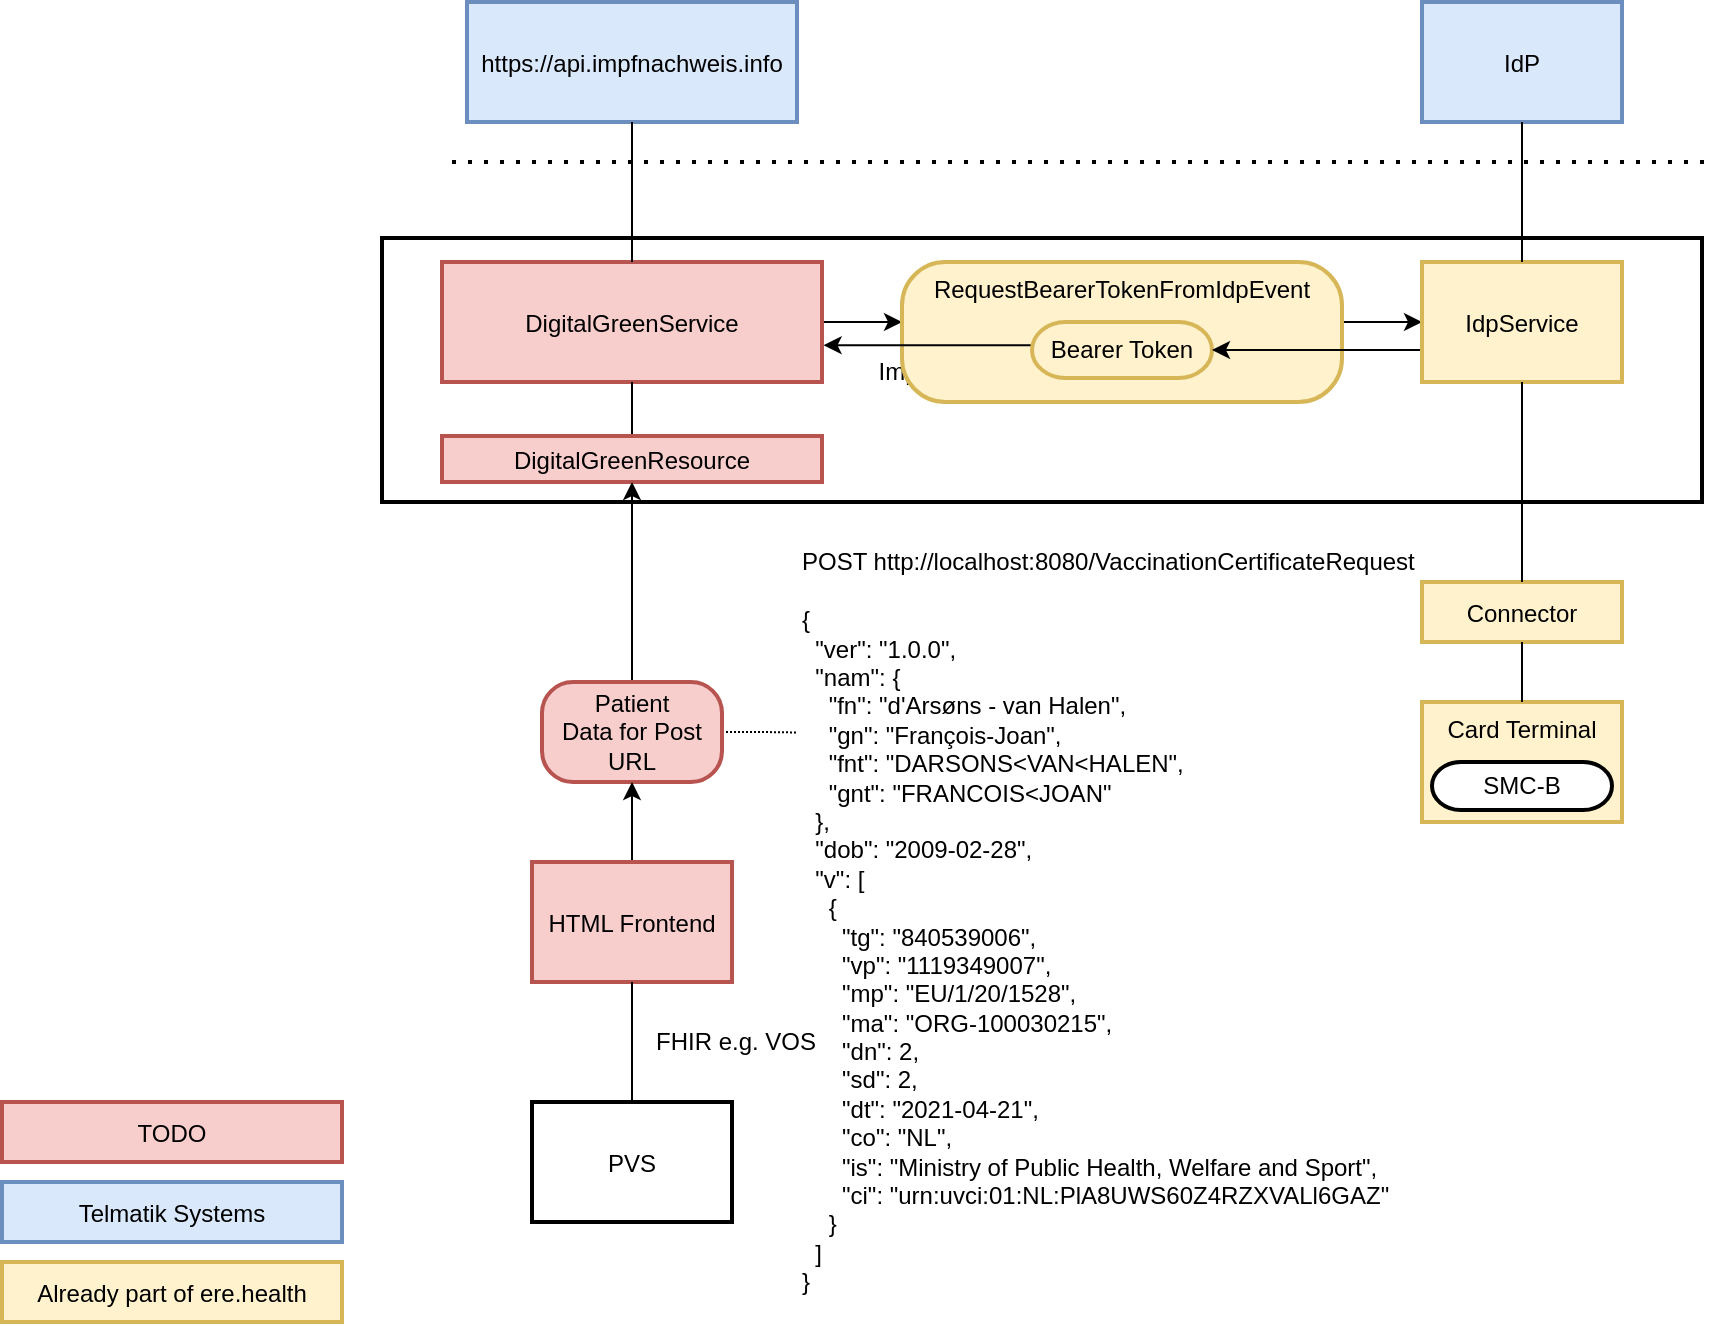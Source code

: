 <mxfile>
    <diagram id="rQ92beCMy6onAW36sVL1" name="overview">
        <mxGraphModel dx="1388" dy="1074" grid="1" gridSize="10" guides="1" tooltips="1" connect="1" arrows="1" fold="1" page="1" pageScale="1" pageWidth="827" pageHeight="1169" math="0" shadow="0">
            <root>
                <mxCell id="0"/>
                <mxCell id="1" parent="0"/>
                <mxCell id="36" value="Impfzertifikatsservice Frontend" style="shape=agent;offsetSize=8;strokeWidth=2;" vertex="1" parent="1">
                    <mxGeometry x="220" y="378" width="660" height="132" as="geometry"/>
                </mxCell>
                <mxCell id="10" style="edgeStyle=orthogonalEdgeStyle;rounded=0;orthogonalLoop=1;jettySize=auto;html=1;" edge="1" parent="1" source="2" target="8">
                    <mxGeometry relative="1" as="geometry">
                        <Array as="points">
                            <mxPoint x="470" y="420"/>
                            <mxPoint x="470" y="420"/>
                        </Array>
                    </mxGeometry>
                </mxCell>
                <mxCell id="2" value="DigitalGreenService" style="shape=agent;offsetSize=8;strokeWidth=2;fillColor=#f8cecc;strokeColor=#b85450;" vertex="1" parent="1">
                    <mxGeometry x="250" y="390" width="190" height="60" as="geometry"/>
                </mxCell>
                <mxCell id="3" value="" style="shape=useedge;vertical=true;endArrow=none;useSignPosition=left;useSignDirection=none;entryX=0.5;entryY=1;entryDx=0;entryDy=0;exitX=0.5;exitY=0;exitDx=0;exitDy=0;" edge="1" parent="1" source="4" target="2">
                    <mxGeometry height="160" relative="1" as="geometry">
                        <mxPoint x="340" y="500" as="sourcePoint"/>
                        <mxPoint x="360" y="470" as="targetPoint"/>
                    </mxGeometry>
                </mxCell>
                <mxCell id="4" value="DigitalGreenResource" style="shape=agent;offsetSize=8;strokeWidth=2;fillColor=#f8cecc;strokeColor=#b85450;" vertex="1" parent="1">
                    <mxGeometry x="250" y="477" width="190" height="23" as="geometry"/>
                </mxCell>
                <mxCell id="6" style="edgeStyle=orthogonalEdgeStyle;rounded=0;orthogonalLoop=1;jettySize=auto;html=1;" edge="1" parent="1" source="5" target="4">
                    <mxGeometry relative="1" as="geometry"/>
                </mxCell>
                <mxCell id="30" style="edgeStyle=orthogonalEdgeStyle;rounded=0;orthogonalLoop=1;jettySize=auto;html=1;entryX=0;entryY=0.25;entryDx=0;entryDy=0;endArrow=none;endFill=0;dashed=1;dashPattern=1 1;" edge="1" parent="1" source="5" target="7">
                    <mxGeometry relative="1" as="geometry"/>
                </mxCell>
                <mxCell id="5" value="Patient&lt;br&gt;Data for Post URL" style="rounded=1;whiteSpace=wrap;html=1;arcSize=31;strokeWidth=2;fillColor=#f8cecc;strokeColor=#b85450;" vertex="1" parent="1">
                    <mxGeometry x="300" y="600" width="90" height="50" as="geometry"/>
                </mxCell>
                <mxCell id="7" value="POST http://localhost:8080/VaccinationCertificateRequest&lt;br&gt;&lt;div&gt;&lt;br&gt;&lt;/div&gt;&lt;div&gt;{&lt;/div&gt;&lt;div&gt;&amp;nbsp; &quot;ver&quot;: &quot;1.0.0&quot;,&lt;/div&gt;&lt;div&gt;&amp;nbsp; &quot;nam&quot;: {&lt;/div&gt;&lt;div&gt;&amp;nbsp; &amp;nbsp; &quot;fn&quot;: &quot;d'Arsøns - van Halen&quot;,&lt;/div&gt;&lt;div&gt;&amp;nbsp; &amp;nbsp; &quot;gn&quot;: &quot;François-Joan&quot;,&lt;/div&gt;&lt;div&gt;&amp;nbsp; &amp;nbsp; &quot;fnt&quot;: &quot;DARSONS&amp;lt;VAN&amp;lt;HALEN&quot;,&lt;/div&gt;&lt;div&gt;&amp;nbsp; &amp;nbsp; &quot;gnt&quot;: &quot;FRANCOIS&amp;lt;JOAN&quot;&lt;/div&gt;&lt;div&gt;&amp;nbsp; },&lt;/div&gt;&lt;div&gt;&amp;nbsp; &quot;dob&quot;: &quot;2009-02-28&quot;,&lt;/div&gt;&lt;div&gt;&amp;nbsp; &quot;v&quot;: [&lt;/div&gt;&lt;div&gt;&amp;nbsp; &amp;nbsp; {&lt;/div&gt;&lt;div&gt;&amp;nbsp; &amp;nbsp; &amp;nbsp; &quot;tg&quot;: &quot;840539006&quot;,&lt;/div&gt;&lt;div&gt;&amp;nbsp; &amp;nbsp; &amp;nbsp; &quot;vp&quot;: &quot;1119349007&quot;,&lt;/div&gt;&lt;div&gt;&amp;nbsp; &amp;nbsp; &amp;nbsp; &quot;mp&quot;: &quot;EU/1/20/1528&quot;,&lt;/div&gt;&lt;div&gt;&amp;nbsp; &amp;nbsp; &amp;nbsp; &quot;ma&quot;: &quot;ORG-100030215&quot;,&lt;/div&gt;&lt;div&gt;&amp;nbsp; &amp;nbsp; &amp;nbsp; &quot;dn&quot;: 2,&lt;/div&gt;&lt;div&gt;&amp;nbsp; &amp;nbsp; &amp;nbsp; &quot;sd&quot;: 2,&lt;/div&gt;&lt;div&gt;&amp;nbsp; &amp;nbsp; &amp;nbsp; &quot;dt&quot;: &quot;2021-04-21&quot;,&lt;/div&gt;&lt;div&gt;&amp;nbsp; &amp;nbsp; &amp;nbsp; &quot;co&quot;: &quot;NL&quot;,&lt;/div&gt;&lt;div&gt;&amp;nbsp; &amp;nbsp; &amp;nbsp; &quot;is&quot;: &quot;Ministry of Public Health, Welfare and Sport&quot;,&lt;/div&gt;&lt;div&gt;&amp;nbsp; &amp;nbsp; &amp;nbsp; &quot;ci&quot;: &quot;urn:uvci:01:NL:PlA8UWS60Z4RZXVALl6GAZ&quot;&lt;/div&gt;&lt;div&gt;&amp;nbsp; &amp;nbsp; }&lt;/div&gt;&lt;div&gt;&amp;nbsp; ]&lt;/div&gt;&lt;div&gt;}&lt;/div&gt;" style="text;html=1;strokeColor=none;fillColor=none;align=left;verticalAlign=middle;whiteSpace=wrap;rounded=0;" vertex="1" parent="1">
                    <mxGeometry x="427.5" y="530.5" width="370" height="379" as="geometry"/>
                </mxCell>
                <mxCell id="18" style="edgeStyle=orthogonalEdgeStyle;rounded=0;orthogonalLoop=1;jettySize=auto;html=1;" edge="1" parent="1" source="8" target="12">
                    <mxGeometry relative="1" as="geometry">
                        <Array as="points">
                            <mxPoint x="720" y="420"/>
                            <mxPoint x="720" y="420"/>
                        </Array>
                    </mxGeometry>
                </mxCell>
                <mxCell id="8" value="RequestBearerTokenFromIdpEvent" style="rounded=1;whiteSpace=wrap;html=1;arcSize=31;strokeWidth=2;verticalAlign=top;fillColor=#fff2cc;strokeColor=#d6b656;" vertex="1" parent="1">
                    <mxGeometry x="480" y="390" width="220" height="70" as="geometry"/>
                </mxCell>
                <mxCell id="11" style="edgeStyle=orthogonalEdgeStyle;rounded=0;orthogonalLoop=1;jettySize=auto;html=1;entryX=1.004;entryY=0.693;entryDx=0;entryDy=0;entryPerimeter=0;" edge="1" parent="1" source="9" target="2">
                    <mxGeometry relative="1" as="geometry">
                        <Array as="points">
                            <mxPoint x="441" y="432"/>
                        </Array>
                    </mxGeometry>
                </mxCell>
                <mxCell id="9" value="Bearer Token" style="rounded=1;whiteSpace=wrap;html=1;arcSize=60;strokeWidth=2;fillColor=#fff2cc;strokeColor=#d6b656;" vertex="1" parent="1">
                    <mxGeometry x="545" y="420" width="90" height="28" as="geometry"/>
                </mxCell>
                <mxCell id="19" style="edgeStyle=orthogonalEdgeStyle;rounded=0;orthogonalLoop=1;jettySize=auto;html=1;" edge="1" parent="1" source="12" target="9">
                    <mxGeometry relative="1" as="geometry">
                        <Array as="points">
                            <mxPoint x="720" y="434"/>
                            <mxPoint x="720" y="434"/>
                        </Array>
                    </mxGeometry>
                </mxCell>
                <mxCell id="12" value="IdpService" style="shape=agent;offsetSize=8;strokeWidth=2;fillColor=#fff2cc;strokeColor=#d6b656;" vertex="1" parent="1">
                    <mxGeometry x="740" y="390" width="100" height="60" as="geometry"/>
                </mxCell>
                <mxCell id="13" value="Connector" style="shape=agent;offsetSize=8;strokeWidth=2;fillColor=#fff2cc;strokeColor=#d6b656;" vertex="1" parent="1">
                    <mxGeometry x="740" y="550" width="100" height="30" as="geometry"/>
                </mxCell>
                <mxCell id="14" value="Card Terminal" style="shape=agent;offsetSize=8;strokeWidth=2;verticalAlign=top;fillColor=#fff2cc;strokeColor=#d6b656;" vertex="1" parent="1">
                    <mxGeometry x="740" y="610" width="100" height="60" as="geometry"/>
                </mxCell>
                <mxCell id="15" value="SMC-B" style="rounded=1;whiteSpace=wrap;html=1;arcSize=60;strokeWidth=2;" vertex="1" parent="1">
                    <mxGeometry x="745" y="640" width="90" height="24" as="geometry"/>
                </mxCell>
                <mxCell id="16" value="" style="shape=useedge;vertical=true;endArrow=none;useSignPosition=left;useSignDirection=none;entryX=0.5;entryY=1;entryDx=0;entryDy=0;exitX=0.5;exitY=0;exitDx=0;exitDy=0;dx=0;dy=80;" edge="1" parent="1" source="13" target="12">
                    <mxGeometry height="160" relative="1" as="geometry">
                        <mxPoint x="740" y="590" as="sourcePoint"/>
                        <mxPoint x="740" y="430" as="targetPoint"/>
                    </mxGeometry>
                </mxCell>
                <mxCell id="17" value="" style="shape=useedge;vertical=true;endArrow=none;useSignPosition=left;useSignDirection=none;entryX=0.5;entryY=1;entryDx=0;entryDy=0;exitX=0.5;exitY=0;exitDx=0;exitDy=0;" edge="1" parent="1" source="14" target="13">
                    <mxGeometry height="160" relative="1" as="geometry">
                        <mxPoint x="800" y="750" as="sourcePoint"/>
                        <mxPoint x="800" y="590" as="targetPoint"/>
                    </mxGeometry>
                </mxCell>
                <mxCell id="20" value="" style="endArrow=none;dashed=1;html=1;dashPattern=1 3;strokeWidth=2;" edge="1" parent="1">
                    <mxGeometry width="50" height="50" relative="1" as="geometry">
                        <mxPoint x="881" y="340" as="sourcePoint"/>
                        <mxPoint x="250" y="340" as="targetPoint"/>
                    </mxGeometry>
                </mxCell>
                <mxCell id="21" value="IdP" style="shape=agent;offsetSize=8;strokeWidth=2;fillColor=#dae8fc;strokeColor=#6c8ebf;" vertex="1" parent="1">
                    <mxGeometry x="740" y="260" width="100" height="60" as="geometry"/>
                </mxCell>
                <mxCell id="22" value="" style="shape=useedge;vertical=true;endArrow=none;useSignPosition=left;useSignDirection=none;entryX=0.5;entryY=1;entryDx=0;entryDy=0;exitX=0.5;exitY=0;exitDx=0;exitDy=0;" edge="1" parent="1" source="12" target="21">
                    <mxGeometry height="160" relative="1" as="geometry">
                        <mxPoint x="780" y="460" as="sourcePoint"/>
                        <mxPoint x="780" y="300" as="targetPoint"/>
                    </mxGeometry>
                </mxCell>
                <mxCell id="23" value="https://api.impfnachweis.info" style="shape=agent;offsetSize=8;strokeWidth=2;fillColor=#dae8fc;strokeColor=#6c8ebf;" vertex="1" parent="1">
                    <mxGeometry x="262.5" y="260" width="165" height="60" as="geometry"/>
                </mxCell>
                <mxCell id="24" value="" style="shape=useedge;vertical=true;endArrow=none;useSignPosition=left;useSignDirection=none;entryX=0.5;entryY=1;entryDx=0;entryDy=0;" edge="1" parent="1" target="23">
                    <mxGeometry height="160" relative="1" as="geometry">
                        <mxPoint x="345" y="390" as="sourcePoint"/>
                        <mxPoint x="340" y="320" as="targetPoint"/>
                    </mxGeometry>
                </mxCell>
                <mxCell id="31" style="edgeStyle=orthogonalEdgeStyle;rounded=0;orthogonalLoop=1;jettySize=auto;html=1;entryX=0.5;entryY=1;entryDx=0;entryDy=0;endArrow=classic;endFill=1;" edge="1" parent="1" source="26" target="5">
                    <mxGeometry relative="1" as="geometry"/>
                </mxCell>
                <mxCell id="26" value="HTML Frontend" style="shape=agent;offsetSize=8;strokeWidth=2;fillColor=#f8cecc;strokeColor=#b85450;" vertex="1" parent="1">
                    <mxGeometry x="295" y="690" width="100" height="60" as="geometry"/>
                </mxCell>
                <mxCell id="27" value="PVS" style="shape=agent;offsetSize=8;strokeWidth=2;" vertex="1" parent="1">
                    <mxGeometry x="295" y="810" width="100" height="60" as="geometry"/>
                </mxCell>
                <mxCell id="28" value="" style="shape=useedge;vertical=true;endArrow=none;useSignPosition=left;useSignDirection=none;entryX=0.5;entryY=1;entryDx=0;entryDy=0;exitX=0.5;exitY=0;exitDx=0;exitDy=0;" edge="1" parent="1" source="27" target="26">
                    <mxGeometry height="160" relative="1" as="geometry">
                        <mxPoint x="340" y="920" as="sourcePoint"/>
                        <mxPoint x="340" y="760" as="targetPoint"/>
                    </mxGeometry>
                </mxCell>
                <mxCell id="32" value="FHIR e.g. VOS" style="text;html=1;strokeColor=none;fillColor=none;align=center;verticalAlign=middle;whiteSpace=wrap;rounded=0;" vertex="1" parent="1">
                    <mxGeometry x="354" y="770" width="86" height="20" as="geometry"/>
                </mxCell>
                <mxCell id="33" value="TODO" style="shape=agent;offsetSize=8;strokeWidth=2;fillColor=#f8cecc;strokeColor=#b85450;" vertex="1" parent="1">
                    <mxGeometry x="30" y="810" width="170" height="30" as="geometry"/>
                </mxCell>
                <mxCell id="34" value="Telmatik Systems" style="shape=agent;offsetSize=8;strokeWidth=2;fillColor=#dae8fc;strokeColor=#6c8ebf;" vertex="1" parent="1">
                    <mxGeometry x="30" y="850" width="170" height="30" as="geometry"/>
                </mxCell>
                <mxCell id="35" value="Already part of ere.health" style="shape=agent;offsetSize=8;strokeWidth=2;fillColor=#fff2cc;strokeColor=#d6b656;" vertex="1" parent="1">
                    <mxGeometry x="30" y="890" width="170" height="30" as="geometry"/>
                </mxCell>
            </root>
        </mxGraphModel>
    </diagram>
</mxfile>